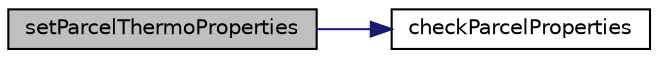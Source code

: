digraph "setParcelThermoProperties"
{
  bgcolor="transparent";
  edge [fontname="Helvetica",fontsize="10",labelfontname="Helvetica",labelfontsize="10"];
  node [fontname="Helvetica",fontsize="10",shape=record];
  rankdir="LR";
  Node1 [label="setParcelThermoProperties",height=0.2,width=0.4,color="black", fillcolor="grey75", style="filled", fontcolor="black"];
  Node1 -> Node2 [color="midnightblue",fontsize="10",style="solid",fontname="Helvetica"];
  Node2 [label="checkParcelProperties",height=0.2,width=0.4,color="black",URL="$a02081.html#a4810c2551eb5f79b13085844cbbdbf89",tooltip="Check parcel properties. "];
}
